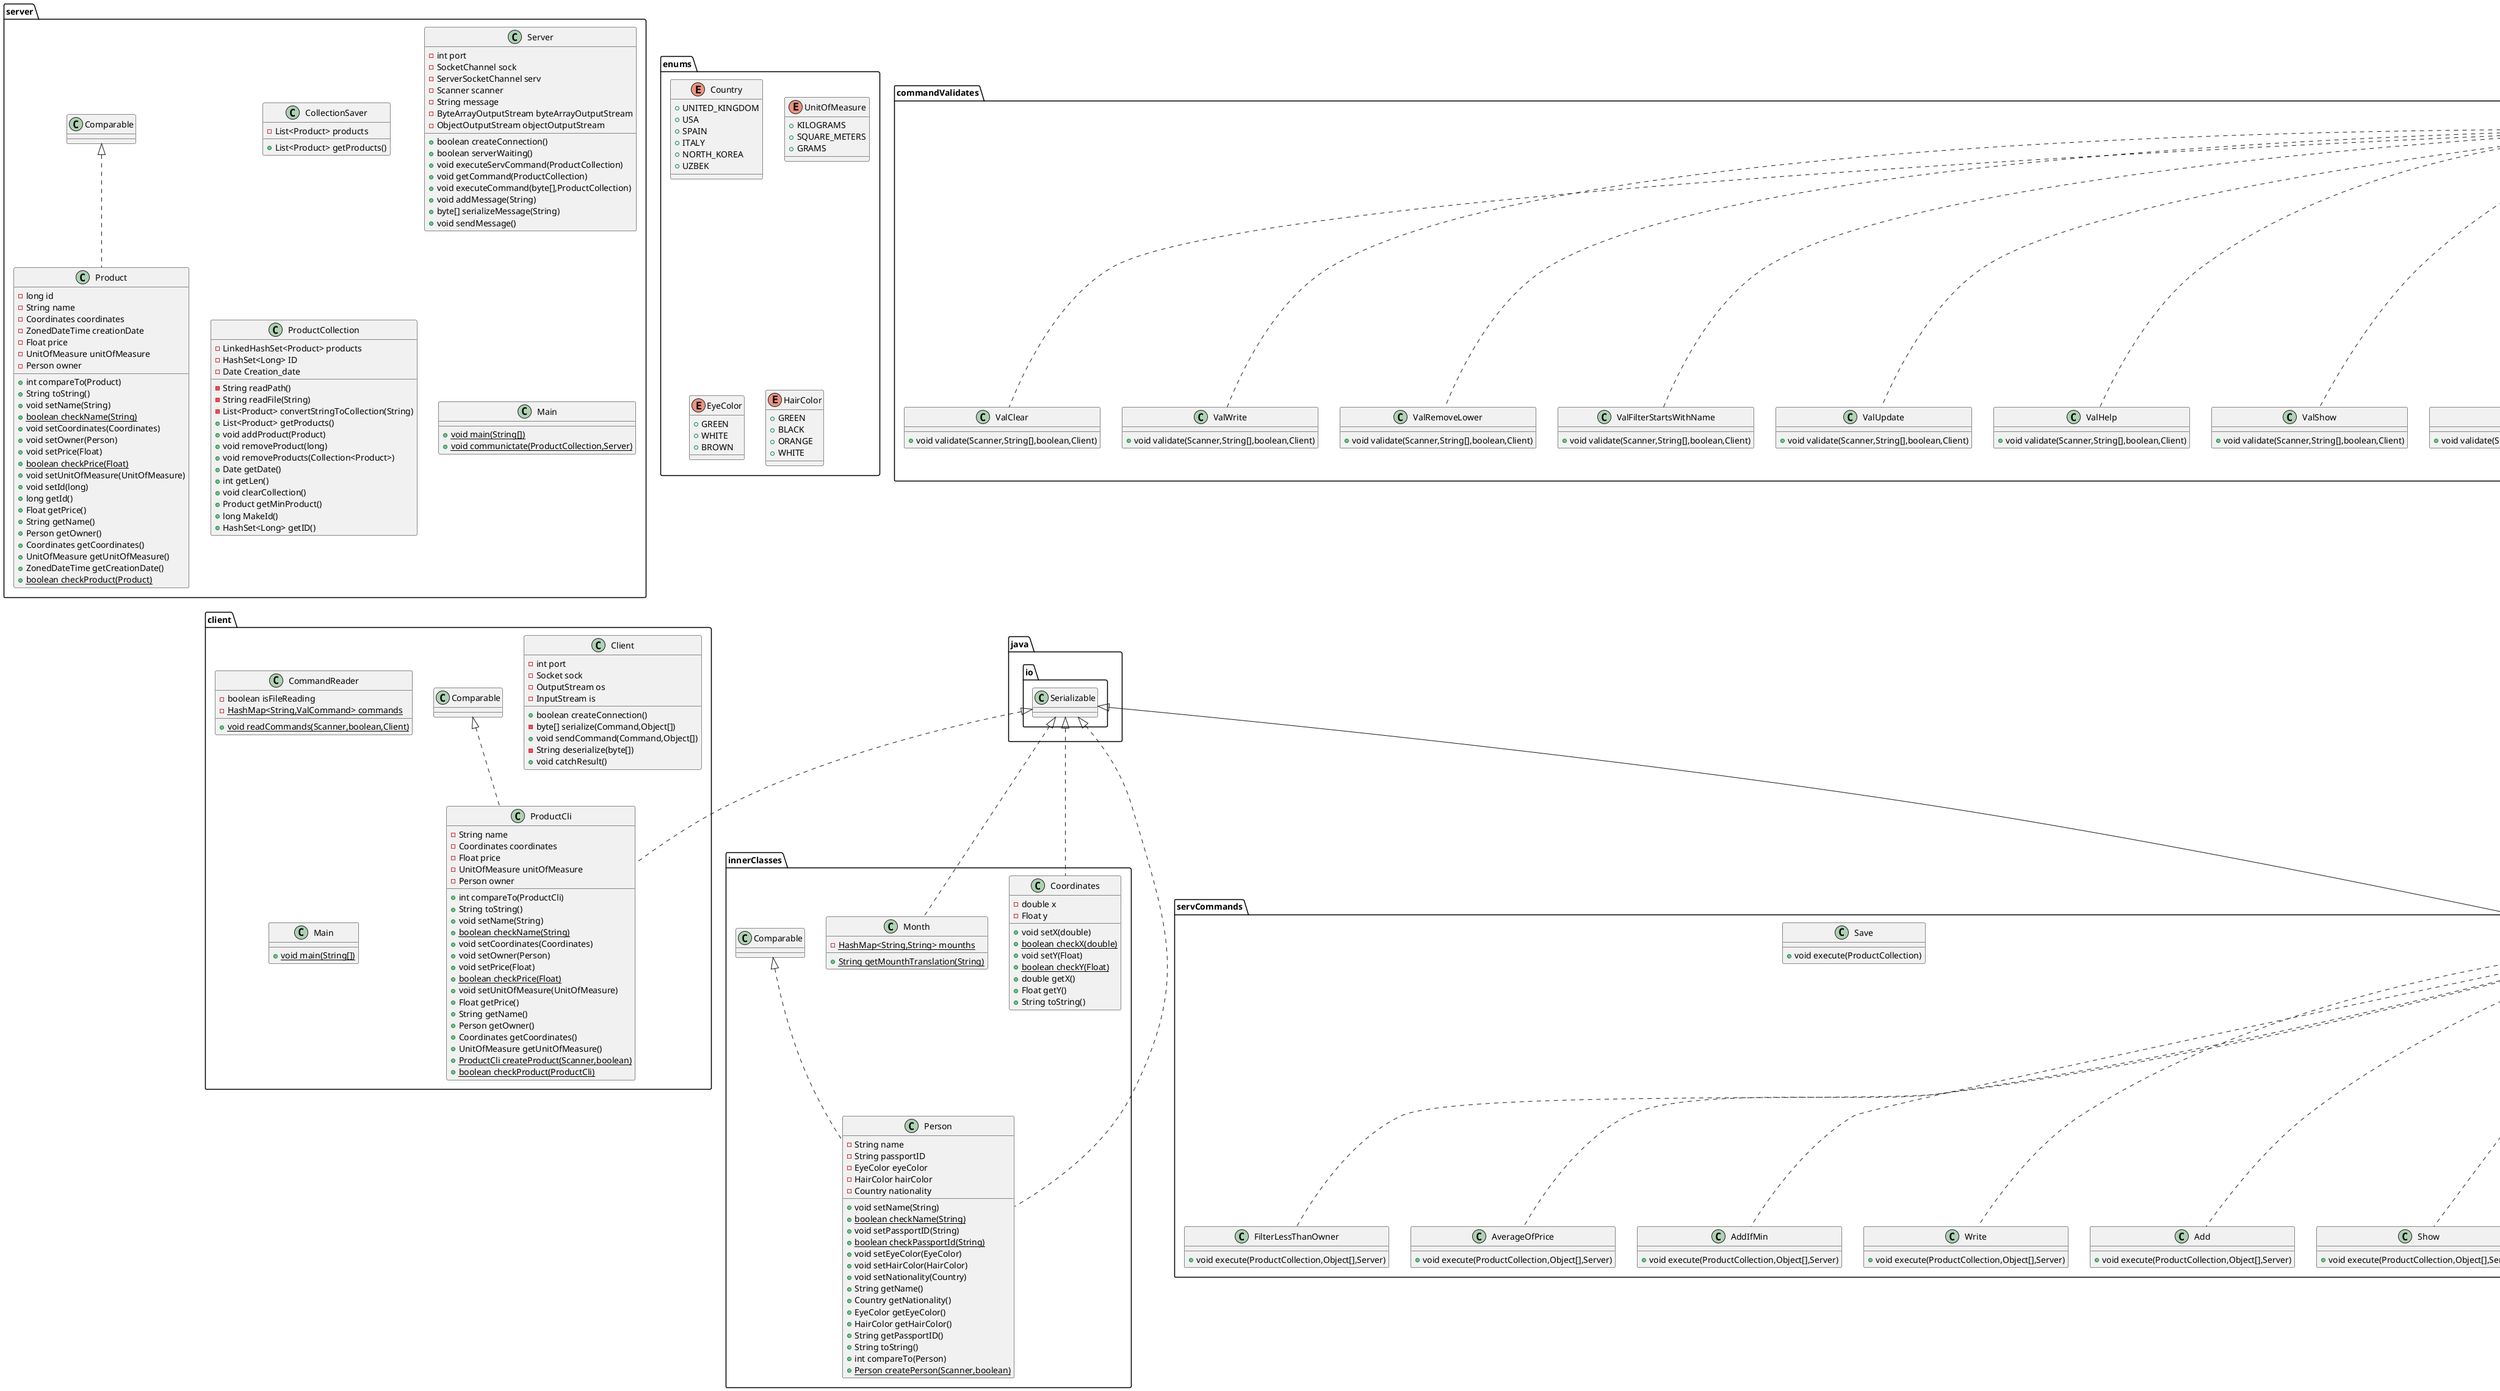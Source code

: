 @startuml
class server.CollectionSaver {
- List<Product> products
+ List<Product> getProducts()
}
class innerClasses.Coordinates {
- double x
- Float y
+ void setX(double)
+ {static} boolean checkX(double)
+ void setY(Float)
+ {static} boolean checkY(Float)
+ double getX()
+ Float getY()
+ String toString()
}
class servCommands.FilterLessThanOwner {
+ void execute(ProductCollection,Object[],Server)
}
class servCommands.AverageOfPrice {
+ void execute(ProductCollection,Object[],Server)
}
class commandValidates.ValClear {
+ void validate(Scanner,String[],boolean,Client)
}
enum enums.Country {
+  UNITED_KINGDOM
+  USA
+  SPAIN
+  ITALY
+  NORTH_KOREA
+  UZBEK
}
class servCommands.AddIfMin {
+ void execute(ProductCollection,Object[],Server)
}
class commandValidates.ValWrite {
+ void validate(Scanner,String[],boolean,Client)
}
class commandValidates.ValRemoveLower {
+ void validate(Scanner,String[],boolean,Client)
}
class servCommands.Write {
+ void execute(ProductCollection,Object[],Server)
}
interface commandValidates.ValCommand {
~ void validate(Scanner,String[],boolean,Client)
}
class commandValidates.ValFilterStartsWithName {
+ void validate(Scanner,String[],boolean,Client)
}
class commandValidates.ValUpdate {
+ void validate(Scanner,String[],boolean,Client)
}
class commandValidates.ValHelp {
+ void validate(Scanner,String[],boolean,Client)
}
enum enums.UnitOfMeasure {
+  KILOGRAMS
+  SQUARE_METERS
+  GRAMS
}
class client.ProductCli {
- String name
- Coordinates coordinates
- Float price
- UnitOfMeasure unitOfMeasure
- Person owner
+ int compareTo(ProductCli)
+ String toString()
+ void setName(String)
+ {static} boolean checkName(String)
+ void setCoordinates(Coordinates)
+ void setOwner(Person)
+ void setPrice(Float)
+ {static} boolean checkPrice(Float)
+ void setUnitOfMeasure(UnitOfMeasure)
+ Float getPrice()
+ String getName()
+ Person getOwner()
+ Coordinates getCoordinates()
+ UnitOfMeasure getUnitOfMeasure()
+ {static} ProductCli createProduct(Scanner,boolean)
+ {static} boolean checkProduct(ProductCli)
}
enum enums.EyeColor {
+  GREEN
+  WHITE
+  BROWN
}
class commandValidates.ValShow {
+ void validate(Scanner,String[],boolean,Client)
}
class commandValidates.ValAdd {
+ void validate(Scanner,String[],boolean,Client)
}
class servCommands.Add {
+ void execute(ProductCollection,Object[],Server)
}
interface servCommands.Command {
~ void execute(ProductCollection,Object[],Server)
}
class server.Product {
- long id
- String name
- Coordinates coordinates
- ZonedDateTime creationDate
- Float price
- UnitOfMeasure unitOfMeasure
- Person owner
+ int compareTo(Product)
+ String toString()
+ void setName(String)
+ {static} boolean checkName(String)
+ void setCoordinates(Coordinates)
+ void setOwner(Person)
+ void setPrice(Float)
+ {static} boolean checkPrice(Float)
+ void setUnitOfMeasure(UnitOfMeasure)
+ void setId(long)
+ long getId()
+ Float getPrice()
+ String getName()
+ Person getOwner()
+ Coordinates getCoordinates()
+ UnitOfMeasure getUnitOfMeasure()
+ ZonedDateTime getCreationDate()
+ {static} boolean checkProduct(Product)
}
class client.CommandReader {
- boolean isFileReading
- {static} HashMap<String,ValCommand> commands
+ {static} void readCommands(Scanner,boolean,Client)
}
class servCommands.Show {
+ void execute(ProductCollection,Object[],Server)
}
class servCommands.Help {
+ void execute(ProductCollection,Object[],Server)
}
class servCommands.Save {
+ void execute(ProductCollection)
}
class servCommands.FilterStartsWithName {
+ void execute(ProductCollection,Object[],Server)
}
class servCommands.Info {
+ void execute(ProductCollection,Object[],Server)
}
class commandValidates.ValInfo {
+ void validate(Scanner,String[],boolean,Client)
}
class commandValidates.ValExecuteScript {
- int nesting
- Scanner[] previousScanners
- String readScript(Path)
- void saveScanner(Scanner)
+ void validate(Scanner,String[],boolean,Client)
}
enum enums.HairColor {
+  GREEN
+  BLACK
+  ORANGE
+  WHITE
}
class server.Server {
- int port
- SocketChannel sock
- ServerSocketChannel serv
- Scanner scanner
- String message
- ByteArrayOutputStream byteArrayOutputStream
- ObjectOutputStream objectOutputStream
+ boolean createConnection()
+ boolean serverWaiting()
+ void executeServCommand(ProductCollection)
+ void getCommand(ProductCollection)
+ void executeCommand(byte[],ProductCollection)
+ void addMessage(String)
+ byte[] serializeMessage(String)
+ void sendMessage()
}
class commandValidates.ValRemoveGreater {
+ void validate(Scanner,String[],boolean,Client)
}
class commandValidates.ValAddIfMin {
+ void validate(Scanner,String[],boolean,Client)
}
class servCommands.RemoveGreater {
+ void execute(ProductCollection,Object[],Server)
}
class client.Client {
- int port
- Socket sock
- OutputStream os
- InputStream is
+ boolean createConnection()
- byte[] serialize(Command,Object[])
+ void sendCommand(Command,Object[])
- String deserialize(byte[])
+ void catchResult()
}
class commandValidates.ValExit {
+ void validate(Scanner,String[],boolean,Client)
}
class commandValidates.ValAverageOfPrice {
+ void validate(Scanner,String[],boolean,Client)
}
class client.Main {
+ {static} void main(String[])
}
class commandValidates.ValFilterLessThanOwner {
+ void validate(Scanner,String[],boolean,Client)
}
class commandValidates.ValRemoveByID {
+ void validate(Scanner,String[],boolean,Client)
}
class innerClasses.Month {
- {static} HashMap<String,String> mounths
+ {static} String getMounthTranslation(String)
}
class servCommands.RemoveLower {
+ void execute(ProductCollection,Object[],Server)
}
class servCommands.Clear {
+ void execute(ProductCollection,Object[],Server)
}
class innerClasses.Person {
- String name
- String passportID
- EyeColor eyeColor
- HairColor hairColor
- Country nationality
+ void setName(String)
+ {static} boolean checkName(String)
+ void setPassportID(String)
+ {static} boolean checkPassportId(String)
+ void setEyeColor(EyeColor)
+ void setHairColor(HairColor)
+ void setNationality(Country)
+ String getName()
+ Country getNationality()
+ EyeColor getEyeColor()
+ HairColor getHairColor()
+ String getPassportID()
+ String toString()
+ int compareTo(Person)
+ {static} Person createPerson(Scanner,boolean)
}
class servCommands.Update {
+ void execute(ProductCollection,Object[],Server)
}
class servCommands.RemoveByID {
+ void execute(ProductCollection,Object[],Server)
}
class server.ProductCollection {
- LinkedHashSet<Product> products
- HashSet<Long> ID
- Date Creation_date
- String readPath()
- String readFile(String)
- List<Product> convertStringToCollection(String)
+ List<Product> getProducts()
+ void addProduct(Product)
+ void removeProduct(long)
+ void removeProducts(Collection<Product>)
+ Date getDate()
+ int getLen()
+ void clearCollection()
+ Product getMinProduct()
+ long MakeId()
+ HashSet<Long> getID()
}
class server.Main {
+ {static} void main(String[])
+ {static} void communictate(ProductCollection,Server)
}


java.io.Serializable <|.. innerClasses.Coordinates
servCommands.Command <|.. servCommands.FilterLessThanOwner
servCommands.Command <|.. servCommands.AverageOfPrice
commandValidates.ValCommand <|.. commandValidates.ValClear
servCommands.Command <|.. servCommands.AddIfMin
commandValidates.ValCommand <|.. commandValidates.ValWrite
commandValidates.ValCommand <|.. commandValidates.ValRemoveLower
servCommands.Command <|.. servCommands.Write
commandValidates.ValCommand <|.. commandValidates.ValFilterStartsWithName
commandValidates.ValCommand <|.. commandValidates.ValUpdate
commandValidates.ValCommand <|.. commandValidates.ValHelp
client.Comparable <|.. client.ProductCli
java.io.Serializable <|.. client.ProductCli
commandValidates.ValCommand <|.. commandValidates.ValShow
commandValidates.ValCommand <|.. commandValidates.ValAdd
servCommands.Command <|.. servCommands.Add
java.io.Serializable <|-- servCommands.Command
server.Comparable <|.. server.Product
servCommands.Command <|.. servCommands.Show
servCommands.Command <|.. servCommands.Help
servCommands.Command <|.. servCommands.FilterStartsWithName
servCommands.Command <|.. servCommands.Info
commandValidates.ValCommand <|.. commandValidates.ValInfo
commandValidates.ValCommand <|.. commandValidates.ValExecuteScript
commandValidates.ValCommand <|.. commandValidates.ValRemoveGreater
commandValidates.ValCommand <|.. commandValidates.ValAddIfMin
servCommands.Command <|.. servCommands.RemoveGreater
commandValidates.ValCommand <|.. commandValidates.ValExit
commandValidates.ValCommand <|.. commandValidates.ValAverageOfPrice
commandValidates.ValCommand <|.. commandValidates.ValFilterLessThanOwner
commandValidates.ValCommand <|.. commandValidates.ValRemoveByID
java.io.Serializable <|.. innerClasses.Month
servCommands.Command <|.. servCommands.RemoveLower
servCommands.Command <|.. servCommands.Clear
innerClasses.Comparable <|.. innerClasses.Person
java.io.Serializable <|.. innerClasses.Person
servCommands.Command <|.. servCommands.Update
servCommands.Command <|.. servCommands.RemoveByID
@enduml
